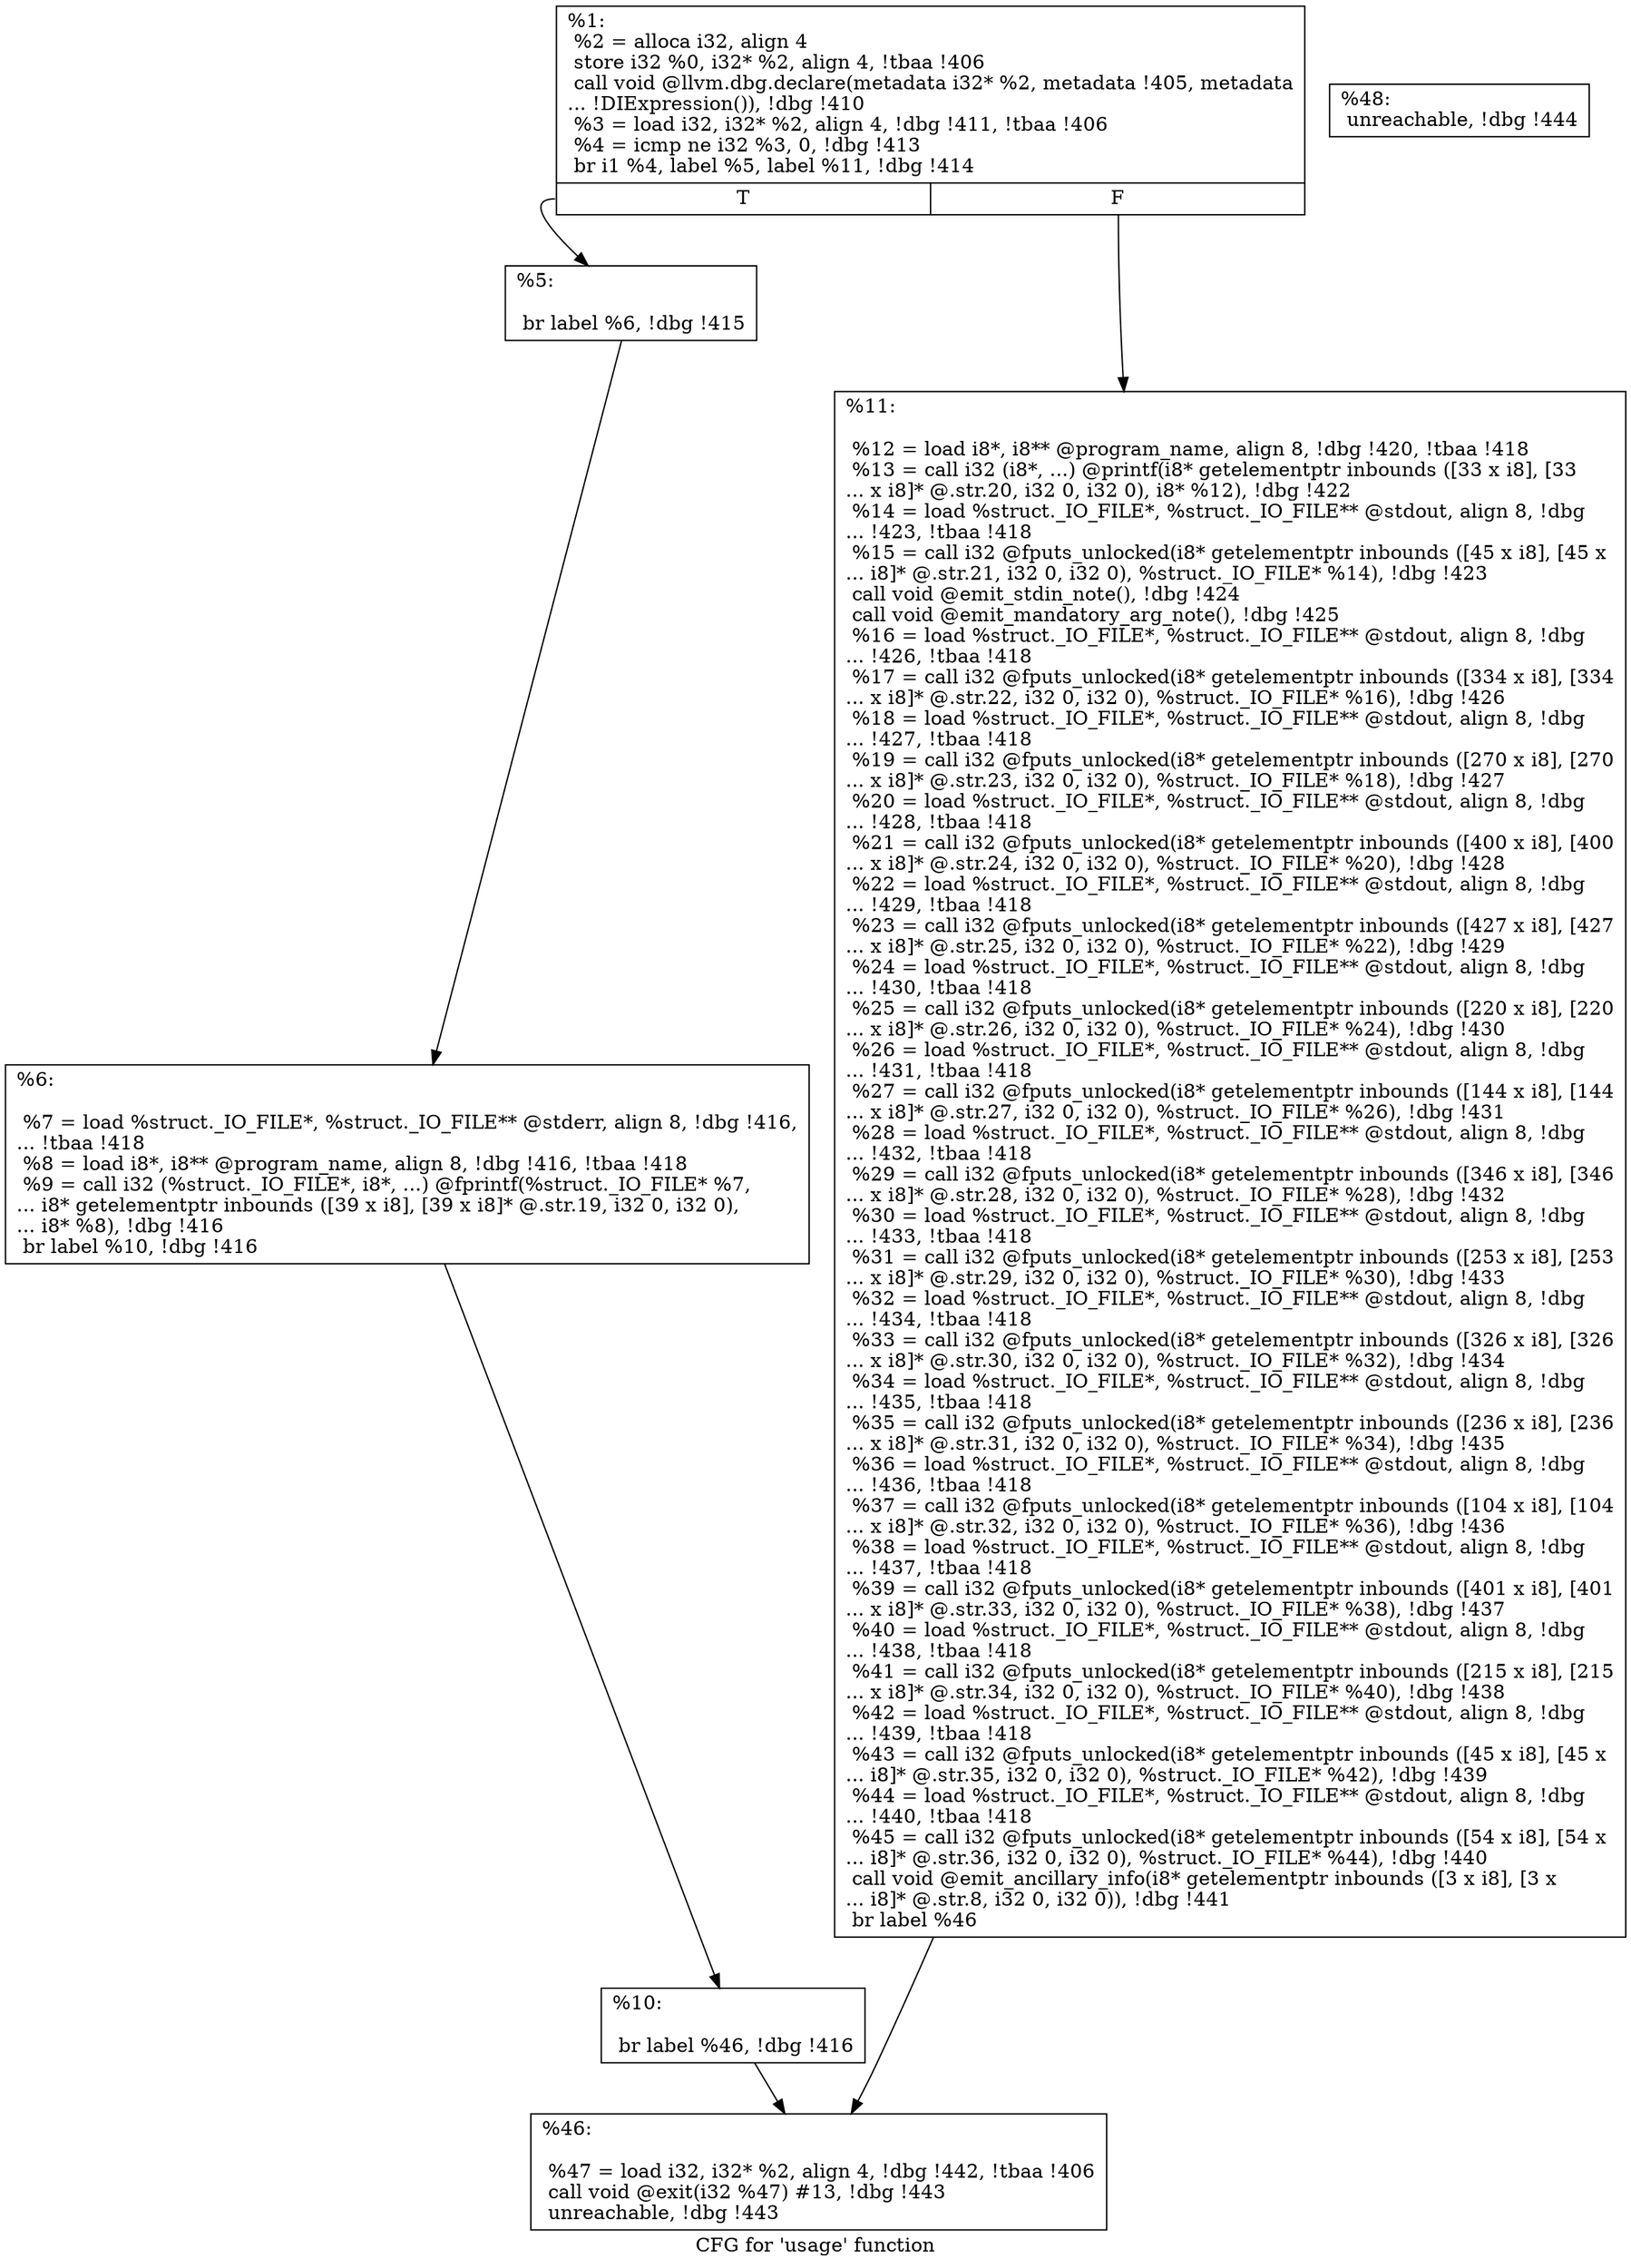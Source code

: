 digraph "CFG for 'usage' function" {
	label="CFG for 'usage' function";

	Node0x2085950 [shape=record,label="{%1:\l  %2 = alloca i32, align 4\l  store i32 %0, i32* %2, align 4, !tbaa !406\l  call void @llvm.dbg.declare(metadata i32* %2, metadata !405, metadata\l... !DIExpression()), !dbg !410\l  %3 = load i32, i32* %2, align 4, !dbg !411, !tbaa !406\l  %4 = icmp ne i32 %3, 0, !dbg !413\l  br i1 %4, label %5, label %11, !dbg !414\l|{<s0>T|<s1>F}}"];
	Node0x2085950:s0 -> Node0x2086ab0;
	Node0x2085950:s1 -> Node0x2086ba0;
	Node0x2086ab0 [shape=record,label="{%5:\l\l  br label %6, !dbg !415\l}"];
	Node0x2086ab0 -> Node0x2086b00;
	Node0x2086b00 [shape=record,label="{%6:\l\l  %7 = load %struct._IO_FILE*, %struct._IO_FILE** @stderr, align 8, !dbg !416,\l... !tbaa !418\l  %8 = load i8*, i8** @program_name, align 8, !dbg !416, !tbaa !418\l  %9 = call i32 (%struct._IO_FILE*, i8*, ...) @fprintf(%struct._IO_FILE* %7,\l... i8* getelementptr inbounds ([39 x i8], [39 x i8]* @.str.19, i32 0, i32 0),\l... i8* %8), !dbg !416\l  br label %10, !dbg !416\l}"];
	Node0x2086b00 -> Node0x2086b50;
	Node0x2086b50 [shape=record,label="{%10:\l\l  br label %46, !dbg !416\l}"];
	Node0x2086b50 -> Node0x2086bf0;
	Node0x2086ba0 [shape=record,label="{%11:\l\l  %12 = load i8*, i8** @program_name, align 8, !dbg !420, !tbaa !418\l  %13 = call i32 (i8*, ...) @printf(i8* getelementptr inbounds ([33 x i8], [33\l... x i8]* @.str.20, i32 0, i32 0), i8* %12), !dbg !422\l  %14 = load %struct._IO_FILE*, %struct._IO_FILE** @stdout, align 8, !dbg\l... !423, !tbaa !418\l  %15 = call i32 @fputs_unlocked(i8* getelementptr inbounds ([45 x i8], [45 x\l... i8]* @.str.21, i32 0, i32 0), %struct._IO_FILE* %14), !dbg !423\l  call void @emit_stdin_note(), !dbg !424\l  call void @emit_mandatory_arg_note(), !dbg !425\l  %16 = load %struct._IO_FILE*, %struct._IO_FILE** @stdout, align 8, !dbg\l... !426, !tbaa !418\l  %17 = call i32 @fputs_unlocked(i8* getelementptr inbounds ([334 x i8], [334\l... x i8]* @.str.22, i32 0, i32 0), %struct._IO_FILE* %16), !dbg !426\l  %18 = load %struct._IO_FILE*, %struct._IO_FILE** @stdout, align 8, !dbg\l... !427, !tbaa !418\l  %19 = call i32 @fputs_unlocked(i8* getelementptr inbounds ([270 x i8], [270\l... x i8]* @.str.23, i32 0, i32 0), %struct._IO_FILE* %18), !dbg !427\l  %20 = load %struct._IO_FILE*, %struct._IO_FILE** @stdout, align 8, !dbg\l... !428, !tbaa !418\l  %21 = call i32 @fputs_unlocked(i8* getelementptr inbounds ([400 x i8], [400\l... x i8]* @.str.24, i32 0, i32 0), %struct._IO_FILE* %20), !dbg !428\l  %22 = load %struct._IO_FILE*, %struct._IO_FILE** @stdout, align 8, !dbg\l... !429, !tbaa !418\l  %23 = call i32 @fputs_unlocked(i8* getelementptr inbounds ([427 x i8], [427\l... x i8]* @.str.25, i32 0, i32 0), %struct._IO_FILE* %22), !dbg !429\l  %24 = load %struct._IO_FILE*, %struct._IO_FILE** @stdout, align 8, !dbg\l... !430, !tbaa !418\l  %25 = call i32 @fputs_unlocked(i8* getelementptr inbounds ([220 x i8], [220\l... x i8]* @.str.26, i32 0, i32 0), %struct._IO_FILE* %24), !dbg !430\l  %26 = load %struct._IO_FILE*, %struct._IO_FILE** @stdout, align 8, !dbg\l... !431, !tbaa !418\l  %27 = call i32 @fputs_unlocked(i8* getelementptr inbounds ([144 x i8], [144\l... x i8]* @.str.27, i32 0, i32 0), %struct._IO_FILE* %26), !dbg !431\l  %28 = load %struct._IO_FILE*, %struct._IO_FILE** @stdout, align 8, !dbg\l... !432, !tbaa !418\l  %29 = call i32 @fputs_unlocked(i8* getelementptr inbounds ([346 x i8], [346\l... x i8]* @.str.28, i32 0, i32 0), %struct._IO_FILE* %28), !dbg !432\l  %30 = load %struct._IO_FILE*, %struct._IO_FILE** @stdout, align 8, !dbg\l... !433, !tbaa !418\l  %31 = call i32 @fputs_unlocked(i8* getelementptr inbounds ([253 x i8], [253\l... x i8]* @.str.29, i32 0, i32 0), %struct._IO_FILE* %30), !dbg !433\l  %32 = load %struct._IO_FILE*, %struct._IO_FILE** @stdout, align 8, !dbg\l... !434, !tbaa !418\l  %33 = call i32 @fputs_unlocked(i8* getelementptr inbounds ([326 x i8], [326\l... x i8]* @.str.30, i32 0, i32 0), %struct._IO_FILE* %32), !dbg !434\l  %34 = load %struct._IO_FILE*, %struct._IO_FILE** @stdout, align 8, !dbg\l... !435, !tbaa !418\l  %35 = call i32 @fputs_unlocked(i8* getelementptr inbounds ([236 x i8], [236\l... x i8]* @.str.31, i32 0, i32 0), %struct._IO_FILE* %34), !dbg !435\l  %36 = load %struct._IO_FILE*, %struct._IO_FILE** @stdout, align 8, !dbg\l... !436, !tbaa !418\l  %37 = call i32 @fputs_unlocked(i8* getelementptr inbounds ([104 x i8], [104\l... x i8]* @.str.32, i32 0, i32 0), %struct._IO_FILE* %36), !dbg !436\l  %38 = load %struct._IO_FILE*, %struct._IO_FILE** @stdout, align 8, !dbg\l... !437, !tbaa !418\l  %39 = call i32 @fputs_unlocked(i8* getelementptr inbounds ([401 x i8], [401\l... x i8]* @.str.33, i32 0, i32 0), %struct._IO_FILE* %38), !dbg !437\l  %40 = load %struct._IO_FILE*, %struct._IO_FILE** @stdout, align 8, !dbg\l... !438, !tbaa !418\l  %41 = call i32 @fputs_unlocked(i8* getelementptr inbounds ([215 x i8], [215\l... x i8]* @.str.34, i32 0, i32 0), %struct._IO_FILE* %40), !dbg !438\l  %42 = load %struct._IO_FILE*, %struct._IO_FILE** @stdout, align 8, !dbg\l... !439, !tbaa !418\l  %43 = call i32 @fputs_unlocked(i8* getelementptr inbounds ([45 x i8], [45 x\l... i8]* @.str.35, i32 0, i32 0), %struct._IO_FILE* %42), !dbg !439\l  %44 = load %struct._IO_FILE*, %struct._IO_FILE** @stdout, align 8, !dbg\l... !440, !tbaa !418\l  %45 = call i32 @fputs_unlocked(i8* getelementptr inbounds ([54 x i8], [54 x\l... i8]* @.str.36, i32 0, i32 0), %struct._IO_FILE* %44), !dbg !440\l  call void @emit_ancillary_info(i8* getelementptr inbounds ([3 x i8], [3 x\l... i8]* @.str.8, i32 0, i32 0)), !dbg !441\l  br label %46\l}"];
	Node0x2086ba0 -> Node0x2086bf0;
	Node0x2086bf0 [shape=record,label="{%46:\l\l  %47 = load i32, i32* %2, align 4, !dbg !442, !tbaa !406\l  call void @exit(i32 %47) #13, !dbg !443\l  unreachable, !dbg !443\l}"];
	Node0x2086c40 [shape=record,label="{%48:                                                  \l  unreachable, !dbg !444\l}"];
}
